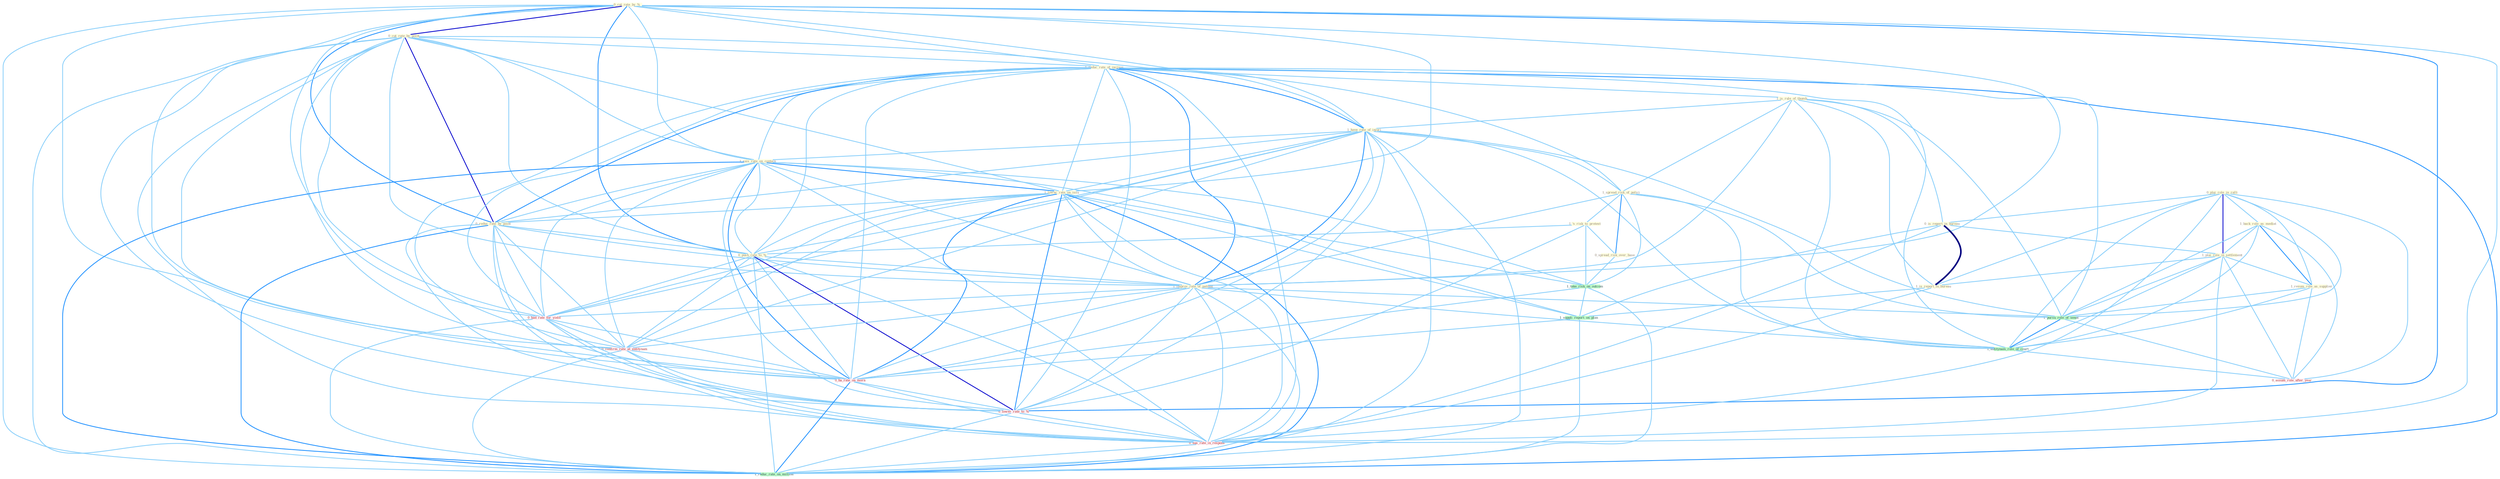 Graph G{ 
    node
    [shape=polygon,style=filled,width=.5,height=.06,color="#BDFCC9",fixedsize=true,fontsize=4,
    fontcolor="#2f4f4f"];
    {node
    [color="#ffffe0", fontcolor="#8b7d6b"] "0_cut_rate_by_% " "0_cut_rate_by_point " "0_plai_role_in_ralli " "1_reduc_rate_of_increas " "1_is_rule_of_thumb " "1_have_rate_of_injuri " "1_rais_rate_on_contain " "1_back_role_as_mediat " "1_spread_risk_of_polici " "1_lower_rate_on_issu " "0_is_report_in_bureau " "1_'s_risk_to_protest " "0_reduc_rate_by_point " "0_push_rate_to_% " "1_plai_role_in_settlement " "1_resum_role_as_supplier " "0_spread_risk_over_base " "1_is_report_in_bureau " "1_improv_rate_of_patient "}
{node [color="#fff0f5", fontcolor="#b22222"] "0_had_rate_for_yield " "0_confirm_rate_at_entitynam " "0_ha_rate_on_morn " "0_lower_rate_to_% " "0_eas_rate_in_respons " "0_assum_role_after_year "}
edge [color="#B0E2FF"];

	"0_cut_rate_by_% " -- "0_cut_rate_by_point " [w="3", color="#0000cd" , len=0.6];
	"0_cut_rate_by_% " -- "1_reduc_rate_of_increas " [w="1", color="#87cefa" ];
	"0_cut_rate_by_% " -- "1_have_rate_of_injuri " [w="1", color="#87cefa" ];
	"0_cut_rate_by_% " -- "1_rais_rate_on_contain " [w="1", color="#87cefa" ];
	"0_cut_rate_by_% " -- "1_lower_rate_on_issu " [w="1", color="#87cefa" ];
	"0_cut_rate_by_% " -- "0_reduc_rate_by_point " [w="2", color="#1e90ff" , len=0.8];
	"0_cut_rate_by_% " -- "0_push_rate_to_% " [w="2", color="#1e90ff" , len=0.8];
	"0_cut_rate_by_% " -- "1_improv_rate_of_patient " [w="1", color="#87cefa" ];
	"0_cut_rate_by_% " -- "0_had_rate_for_yield " [w="1", color="#87cefa" ];
	"0_cut_rate_by_% " -- "0_confirm_rate_at_entitynam " [w="1", color="#87cefa" ];
	"0_cut_rate_by_% " -- "0_ha_rate_on_morn " [w="1", color="#87cefa" ];
	"0_cut_rate_by_% " -- "0_lower_rate_to_% " [w="2", color="#1e90ff" , len=0.8];
	"0_cut_rate_by_% " -- "0_eas_rate_in_respons " [w="1", color="#87cefa" ];
	"0_cut_rate_by_% " -- "1_reduc_rate_on_million " [w="1", color="#87cefa" ];
	"0_cut_rate_by_point " -- "1_reduc_rate_of_increas " [w="1", color="#87cefa" ];
	"0_cut_rate_by_point " -- "1_have_rate_of_injuri " [w="1", color="#87cefa" ];
	"0_cut_rate_by_point " -- "1_rais_rate_on_contain " [w="1", color="#87cefa" ];
	"0_cut_rate_by_point " -- "1_lower_rate_on_issu " [w="1", color="#87cefa" ];
	"0_cut_rate_by_point " -- "0_reduc_rate_by_point " [w="3", color="#0000cd" , len=0.6];
	"0_cut_rate_by_point " -- "0_push_rate_to_% " [w="1", color="#87cefa" ];
	"0_cut_rate_by_point " -- "1_improv_rate_of_patient " [w="1", color="#87cefa" ];
	"0_cut_rate_by_point " -- "0_had_rate_for_yield " [w="1", color="#87cefa" ];
	"0_cut_rate_by_point " -- "0_confirm_rate_at_entitynam " [w="1", color="#87cefa" ];
	"0_cut_rate_by_point " -- "0_ha_rate_on_morn " [w="1", color="#87cefa" ];
	"0_cut_rate_by_point " -- "0_lower_rate_to_% " [w="1", color="#87cefa" ];
	"0_cut_rate_by_point " -- "0_eas_rate_in_respons " [w="1", color="#87cefa" ];
	"0_cut_rate_by_point " -- "1_reduc_rate_on_million " [w="1", color="#87cefa" ];
	"0_plai_role_in_ralli " -- "1_back_role_as_mediat " [w="1", color="#87cefa" ];
	"0_plai_role_in_ralli " -- "0_is_report_in_bureau " [w="1", color="#87cefa" ];
	"0_plai_role_in_ralli " -- "1_plai_role_in_settlement " [w="3", color="#0000cd" , len=0.6];
	"0_plai_role_in_ralli " -- "1_resum_role_as_supplier " [w="1", color="#87cefa" ];
	"0_plai_role_in_ralli " -- "1_is_report_in_bureau " [w="1", color="#87cefa" ];
	"0_plai_role_in_ralli " -- "1_pursu_role_of_senat " [w="1", color="#87cefa" ];
	"0_plai_role_in_ralli " -- "1_entitynam_role_of_court " [w="1", color="#87cefa" ];
	"0_plai_role_in_ralli " -- "0_eas_rate_in_respons " [w="1", color="#87cefa" ];
	"0_plai_role_in_ralli " -- "0_assum_role_after_year " [w="1", color="#87cefa" ];
	"1_reduc_rate_of_increas " -- "1_is_rule_of_thumb " [w="1", color="#87cefa" ];
	"1_reduc_rate_of_increas " -- "1_have_rate_of_injuri " [w="2", color="#1e90ff" , len=0.8];
	"1_reduc_rate_of_increas " -- "1_rais_rate_on_contain " [w="1", color="#87cefa" ];
	"1_reduc_rate_of_increas " -- "1_spread_risk_of_polici " [w="1", color="#87cefa" ];
	"1_reduc_rate_of_increas " -- "1_lower_rate_on_issu " [w="1", color="#87cefa" ];
	"1_reduc_rate_of_increas " -- "0_reduc_rate_by_point " [w="2", color="#1e90ff" , len=0.8];
	"1_reduc_rate_of_increas " -- "0_push_rate_to_% " [w="1", color="#87cefa" ];
	"1_reduc_rate_of_increas " -- "1_improv_rate_of_patient " [w="2", color="#1e90ff" , len=0.8];
	"1_reduc_rate_of_increas " -- "1_pursu_role_of_senat " [w="1", color="#87cefa" ];
	"1_reduc_rate_of_increas " -- "0_had_rate_for_yield " [w="1", color="#87cefa" ];
	"1_reduc_rate_of_increas " -- "0_confirm_rate_at_entitynam " [w="1", color="#87cefa" ];
	"1_reduc_rate_of_increas " -- "0_ha_rate_on_morn " [w="1", color="#87cefa" ];
	"1_reduc_rate_of_increas " -- "1_entitynam_role_of_court " [w="1", color="#87cefa" ];
	"1_reduc_rate_of_increas " -- "0_lower_rate_to_% " [w="1", color="#87cefa" ];
	"1_reduc_rate_of_increas " -- "0_eas_rate_in_respons " [w="1", color="#87cefa" ];
	"1_reduc_rate_of_increas " -- "1_reduc_rate_on_million " [w="2", color="#1e90ff" , len=0.8];
	"1_is_rule_of_thumb " -- "1_have_rate_of_injuri " [w="1", color="#87cefa" ];
	"1_is_rule_of_thumb " -- "1_spread_risk_of_polici " [w="1", color="#87cefa" ];
	"1_is_rule_of_thumb " -- "0_is_report_in_bureau " [w="1", color="#87cefa" ];
	"1_is_rule_of_thumb " -- "1_is_report_in_bureau " [w="1", color="#87cefa" ];
	"1_is_rule_of_thumb " -- "1_improv_rate_of_patient " [w="1", color="#87cefa" ];
	"1_is_rule_of_thumb " -- "1_pursu_role_of_senat " [w="1", color="#87cefa" ];
	"1_is_rule_of_thumb " -- "1_entitynam_role_of_court " [w="1", color="#87cefa" ];
	"1_have_rate_of_injuri " -- "1_rais_rate_on_contain " [w="1", color="#87cefa" ];
	"1_have_rate_of_injuri " -- "1_spread_risk_of_polici " [w="1", color="#87cefa" ];
	"1_have_rate_of_injuri " -- "1_lower_rate_on_issu " [w="1", color="#87cefa" ];
	"1_have_rate_of_injuri " -- "0_reduc_rate_by_point " [w="1", color="#87cefa" ];
	"1_have_rate_of_injuri " -- "0_push_rate_to_% " [w="1", color="#87cefa" ];
	"1_have_rate_of_injuri " -- "1_improv_rate_of_patient " [w="2", color="#1e90ff" , len=0.8];
	"1_have_rate_of_injuri " -- "1_pursu_role_of_senat " [w="1", color="#87cefa" ];
	"1_have_rate_of_injuri " -- "0_had_rate_for_yield " [w="1", color="#87cefa" ];
	"1_have_rate_of_injuri " -- "0_confirm_rate_at_entitynam " [w="1", color="#87cefa" ];
	"1_have_rate_of_injuri " -- "0_ha_rate_on_morn " [w="1", color="#87cefa" ];
	"1_have_rate_of_injuri " -- "1_entitynam_role_of_court " [w="1", color="#87cefa" ];
	"1_have_rate_of_injuri " -- "0_lower_rate_to_% " [w="1", color="#87cefa" ];
	"1_have_rate_of_injuri " -- "0_eas_rate_in_respons " [w="1", color="#87cefa" ];
	"1_have_rate_of_injuri " -- "1_reduc_rate_on_million " [w="1", color="#87cefa" ];
	"1_rais_rate_on_contain " -- "1_lower_rate_on_issu " [w="2", color="#1e90ff" , len=0.8];
	"1_rais_rate_on_contain " -- "0_reduc_rate_by_point " [w="1", color="#87cefa" ];
	"1_rais_rate_on_contain " -- "0_push_rate_to_% " [w="1", color="#87cefa" ];
	"1_rais_rate_on_contain " -- "1_improv_rate_of_patient " [w="1", color="#87cefa" ];
	"1_rais_rate_on_contain " -- "1_take_risk_on_outcom " [w="1", color="#87cefa" ];
	"1_rais_rate_on_contain " -- "1_suppli_report_on_plan " [w="1", color="#87cefa" ];
	"1_rais_rate_on_contain " -- "0_had_rate_for_yield " [w="1", color="#87cefa" ];
	"1_rais_rate_on_contain " -- "0_confirm_rate_at_entitynam " [w="1", color="#87cefa" ];
	"1_rais_rate_on_contain " -- "0_ha_rate_on_morn " [w="2", color="#1e90ff" , len=0.8];
	"1_rais_rate_on_contain " -- "0_lower_rate_to_% " [w="1", color="#87cefa" ];
	"1_rais_rate_on_contain " -- "0_eas_rate_in_respons " [w="1", color="#87cefa" ];
	"1_rais_rate_on_contain " -- "1_reduc_rate_on_million " [w="2", color="#1e90ff" , len=0.8];
	"1_back_role_as_mediat " -- "1_plai_role_in_settlement " [w="1", color="#87cefa" ];
	"1_back_role_as_mediat " -- "1_resum_role_as_supplier " [w="2", color="#1e90ff" , len=0.8];
	"1_back_role_as_mediat " -- "1_pursu_role_of_senat " [w="1", color="#87cefa" ];
	"1_back_role_as_mediat " -- "1_entitynam_role_of_court " [w="1", color="#87cefa" ];
	"1_back_role_as_mediat " -- "0_assum_role_after_year " [w="1", color="#87cefa" ];
	"1_spread_risk_of_polici " -- "1_'s_risk_to_protest " [w="1", color="#87cefa" ];
	"1_spread_risk_of_polici " -- "0_spread_risk_over_base " [w="2", color="#1e90ff" , len=0.8];
	"1_spread_risk_of_polici " -- "1_improv_rate_of_patient " [w="1", color="#87cefa" ];
	"1_spread_risk_of_polici " -- "1_pursu_role_of_senat " [w="1", color="#87cefa" ];
	"1_spread_risk_of_polici " -- "1_take_risk_on_outcom " [w="1", color="#87cefa" ];
	"1_spread_risk_of_polici " -- "1_entitynam_role_of_court " [w="1", color="#87cefa" ];
	"1_lower_rate_on_issu " -- "0_reduc_rate_by_point " [w="1", color="#87cefa" ];
	"1_lower_rate_on_issu " -- "0_push_rate_to_% " [w="1", color="#87cefa" ];
	"1_lower_rate_on_issu " -- "1_improv_rate_of_patient " [w="1", color="#87cefa" ];
	"1_lower_rate_on_issu " -- "1_take_risk_on_outcom " [w="1", color="#87cefa" ];
	"1_lower_rate_on_issu " -- "1_suppli_report_on_plan " [w="1", color="#87cefa" ];
	"1_lower_rate_on_issu " -- "0_had_rate_for_yield " [w="1", color="#87cefa" ];
	"1_lower_rate_on_issu " -- "0_confirm_rate_at_entitynam " [w="1", color="#87cefa" ];
	"1_lower_rate_on_issu " -- "0_ha_rate_on_morn " [w="2", color="#1e90ff" , len=0.8];
	"1_lower_rate_on_issu " -- "0_lower_rate_to_% " [w="2", color="#1e90ff" , len=0.8];
	"1_lower_rate_on_issu " -- "0_eas_rate_in_respons " [w="1", color="#87cefa" ];
	"1_lower_rate_on_issu " -- "1_reduc_rate_on_million " [w="2", color="#1e90ff" , len=0.8];
	"0_is_report_in_bureau " -- "1_plai_role_in_settlement " [w="1", color="#87cefa" ];
	"0_is_report_in_bureau " -- "1_is_report_in_bureau " [w="4", style=bold, color="#000080", len=0.4];
	"0_is_report_in_bureau " -- "1_suppli_report_on_plan " [w="1", color="#87cefa" ];
	"0_is_report_in_bureau " -- "0_eas_rate_in_respons " [w="1", color="#87cefa" ];
	"1_'s_risk_to_protest " -- "0_push_rate_to_% " [w="1", color="#87cefa" ];
	"1_'s_risk_to_protest " -- "0_spread_risk_over_base " [w="1", color="#87cefa" ];
	"1_'s_risk_to_protest " -- "1_take_risk_on_outcom " [w="1", color="#87cefa" ];
	"1_'s_risk_to_protest " -- "0_lower_rate_to_% " [w="1", color="#87cefa" ];
	"0_reduc_rate_by_point " -- "0_push_rate_to_% " [w="1", color="#87cefa" ];
	"0_reduc_rate_by_point " -- "1_improv_rate_of_patient " [w="1", color="#87cefa" ];
	"0_reduc_rate_by_point " -- "0_had_rate_for_yield " [w="1", color="#87cefa" ];
	"0_reduc_rate_by_point " -- "0_confirm_rate_at_entitynam " [w="1", color="#87cefa" ];
	"0_reduc_rate_by_point " -- "0_ha_rate_on_morn " [w="1", color="#87cefa" ];
	"0_reduc_rate_by_point " -- "0_lower_rate_to_% " [w="1", color="#87cefa" ];
	"0_reduc_rate_by_point " -- "0_eas_rate_in_respons " [w="1", color="#87cefa" ];
	"0_reduc_rate_by_point " -- "1_reduc_rate_on_million " [w="2", color="#1e90ff" , len=0.8];
	"0_push_rate_to_% " -- "1_improv_rate_of_patient " [w="1", color="#87cefa" ];
	"0_push_rate_to_% " -- "0_had_rate_for_yield " [w="1", color="#87cefa" ];
	"0_push_rate_to_% " -- "0_confirm_rate_at_entitynam " [w="1", color="#87cefa" ];
	"0_push_rate_to_% " -- "0_ha_rate_on_morn " [w="1", color="#87cefa" ];
	"0_push_rate_to_% " -- "0_lower_rate_to_% " [w="3", color="#0000cd" , len=0.6];
	"0_push_rate_to_% " -- "0_eas_rate_in_respons " [w="1", color="#87cefa" ];
	"0_push_rate_to_% " -- "1_reduc_rate_on_million " [w="1", color="#87cefa" ];
	"1_plai_role_in_settlement " -- "1_resum_role_as_supplier " [w="1", color="#87cefa" ];
	"1_plai_role_in_settlement " -- "1_is_report_in_bureau " [w="1", color="#87cefa" ];
	"1_plai_role_in_settlement " -- "1_pursu_role_of_senat " [w="1", color="#87cefa" ];
	"1_plai_role_in_settlement " -- "1_entitynam_role_of_court " [w="1", color="#87cefa" ];
	"1_plai_role_in_settlement " -- "0_eas_rate_in_respons " [w="1", color="#87cefa" ];
	"1_plai_role_in_settlement " -- "0_assum_role_after_year " [w="1", color="#87cefa" ];
	"1_resum_role_as_supplier " -- "1_pursu_role_of_senat " [w="1", color="#87cefa" ];
	"1_resum_role_as_supplier " -- "1_entitynam_role_of_court " [w="1", color="#87cefa" ];
	"1_resum_role_as_supplier " -- "0_assum_role_after_year " [w="1", color="#87cefa" ];
	"0_spread_risk_over_base " -- "1_take_risk_on_outcom " [w="1", color="#87cefa" ];
	"1_is_report_in_bureau " -- "1_suppli_report_on_plan " [w="1", color="#87cefa" ];
	"1_is_report_in_bureau " -- "0_eas_rate_in_respons " [w="1", color="#87cefa" ];
	"1_improv_rate_of_patient " -- "1_pursu_role_of_senat " [w="1", color="#87cefa" ];
	"1_improv_rate_of_patient " -- "0_had_rate_for_yield " [w="1", color="#87cefa" ];
	"1_improv_rate_of_patient " -- "0_confirm_rate_at_entitynam " [w="1", color="#87cefa" ];
	"1_improv_rate_of_patient " -- "0_ha_rate_on_morn " [w="1", color="#87cefa" ];
	"1_improv_rate_of_patient " -- "1_entitynam_role_of_court " [w="1", color="#87cefa" ];
	"1_improv_rate_of_patient " -- "0_lower_rate_to_% " [w="1", color="#87cefa" ];
	"1_improv_rate_of_patient " -- "0_eas_rate_in_respons " [w="1", color="#87cefa" ];
	"1_improv_rate_of_patient " -- "1_reduc_rate_on_million " [w="1", color="#87cefa" ];
	"1_pursu_role_of_senat " -- "1_entitynam_role_of_court " [w="2", color="#1e90ff" , len=0.8];
	"1_pursu_role_of_senat " -- "0_assum_role_after_year " [w="1", color="#87cefa" ];
	"1_take_risk_on_outcom " -- "1_suppli_report_on_plan " [w="1", color="#87cefa" ];
	"1_take_risk_on_outcom " -- "0_ha_rate_on_morn " [w="1", color="#87cefa" ];
	"1_take_risk_on_outcom " -- "1_reduc_rate_on_million " [w="1", color="#87cefa" ];
	"1_suppli_report_on_plan " -- "0_ha_rate_on_morn " [w="1", color="#87cefa" ];
	"1_suppli_report_on_plan " -- "1_reduc_rate_on_million " [w="1", color="#87cefa" ];
	"0_had_rate_for_yield " -- "0_confirm_rate_at_entitynam " [w="1", color="#87cefa" ];
	"0_had_rate_for_yield " -- "0_ha_rate_on_morn " [w="1", color="#87cefa" ];
	"0_had_rate_for_yield " -- "0_lower_rate_to_% " [w="1", color="#87cefa" ];
	"0_had_rate_for_yield " -- "0_eas_rate_in_respons " [w="1", color="#87cefa" ];
	"0_had_rate_for_yield " -- "1_reduc_rate_on_million " [w="1", color="#87cefa" ];
	"0_confirm_rate_at_entitynam " -- "0_ha_rate_on_morn " [w="1", color="#87cefa" ];
	"0_confirm_rate_at_entitynam " -- "0_lower_rate_to_% " [w="1", color="#87cefa" ];
	"0_confirm_rate_at_entitynam " -- "0_eas_rate_in_respons " [w="1", color="#87cefa" ];
	"0_confirm_rate_at_entitynam " -- "1_reduc_rate_on_million " [w="1", color="#87cefa" ];
	"0_ha_rate_on_morn " -- "0_lower_rate_to_% " [w="1", color="#87cefa" ];
	"0_ha_rate_on_morn " -- "0_eas_rate_in_respons " [w="1", color="#87cefa" ];
	"0_ha_rate_on_morn " -- "1_reduc_rate_on_million " [w="2", color="#1e90ff" , len=0.8];
	"1_entitynam_role_of_court " -- "0_assum_role_after_year " [w="1", color="#87cefa" ];
	"0_lower_rate_to_% " -- "0_eas_rate_in_respons " [w="1", color="#87cefa" ];
	"0_lower_rate_to_% " -- "1_reduc_rate_on_million " [w="1", color="#87cefa" ];
	"0_eas_rate_in_respons " -- "1_reduc_rate_on_million " [w="1", color="#87cefa" ];
}